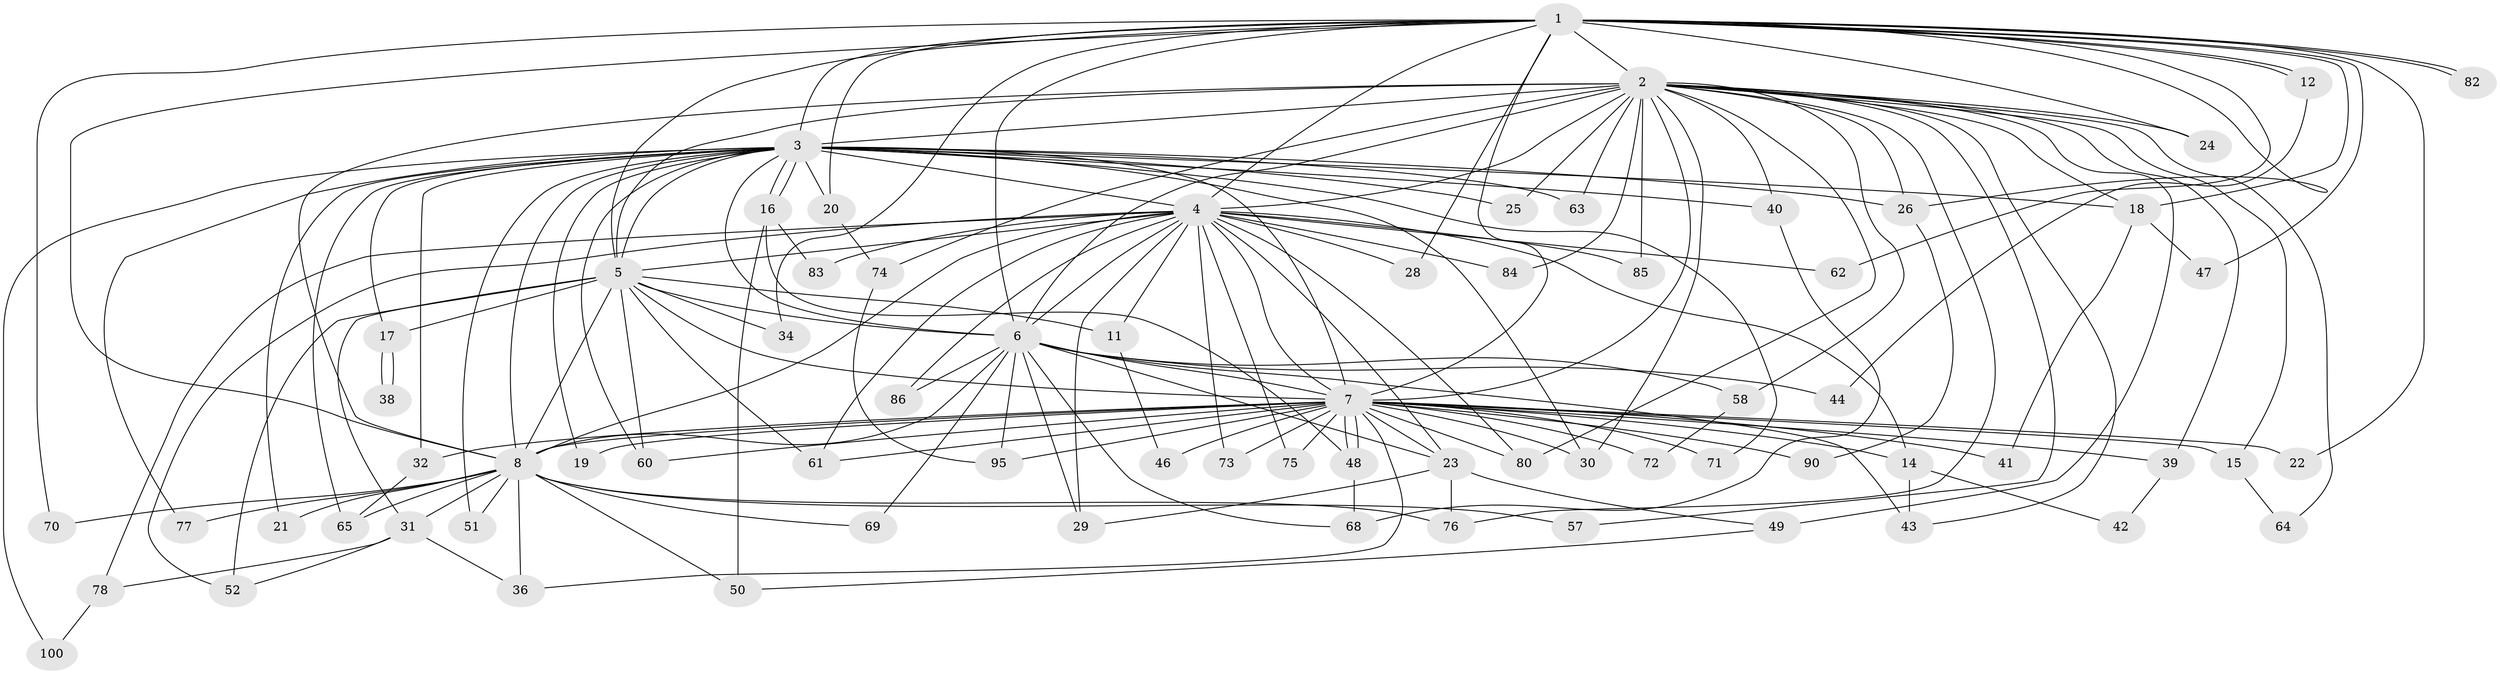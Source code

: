 // original degree distribution, {26: 0.01, 15: 0.01, 18: 0.01, 25: 0.01, 17: 0.01, 16: 0.01, 34: 0.01, 21: 0.02, 23: 0.01, 3: 0.24, 5: 0.04, 4: 0.05, 6: 0.02, 2: 0.55}
// Generated by graph-tools (version 1.1) at 2025/38/02/21/25 10:38:52]
// undirected, 72 vertices, 173 edges
graph export_dot {
graph [start="1"]
  node [color=gray90,style=filled];
  1 [super="+35"];
  2 [super="+10"];
  3 [super="+9"];
  4 [super="+37"];
  5 [super="+33"];
  6 [super="+13"];
  7 [super="+81"];
  8 [super="+27"];
  11;
  12;
  14;
  15;
  16;
  17 [super="+92"];
  18 [super="+56"];
  19;
  20 [super="+66"];
  21;
  22;
  23 [super="+96"];
  24;
  25;
  26 [super="+45"];
  28;
  29;
  30 [super="+53"];
  31 [super="+87"];
  32;
  34;
  36;
  38;
  39 [super="+54"];
  40;
  41;
  42;
  43 [super="+67"];
  44;
  46;
  47;
  48 [super="+59"];
  49 [super="+55"];
  50 [super="+93"];
  51;
  52 [super="+89"];
  57;
  58;
  60 [super="+99"];
  61 [super="+88"];
  62;
  63;
  64;
  65 [super="+98"];
  68 [super="+91"];
  69;
  70;
  71;
  72;
  73;
  74 [super="+97"];
  75;
  76 [super="+79"];
  77;
  78;
  80 [super="+94"];
  82;
  83;
  84;
  85;
  86;
  90;
  95;
  100;
  1 -- 2 [weight=2];
  1 -- 3 [weight=2];
  1 -- 4;
  1 -- 5;
  1 -- 6;
  1 -- 7 [weight=2];
  1 -- 8;
  1 -- 12;
  1 -- 12;
  1 -- 18;
  1 -- 20;
  1 -- 22;
  1 -- 24;
  1 -- 26;
  1 -- 28;
  1 -- 34;
  1 -- 47;
  1 -- 62;
  1 -- 70;
  1 -- 82;
  1 -- 82;
  2 -- 3 [weight=4];
  2 -- 4 [weight=2];
  2 -- 5 [weight=2];
  2 -- 6 [weight=2];
  2 -- 7 [weight=2];
  2 -- 8 [weight=2];
  2 -- 15;
  2 -- 30;
  2 -- 39;
  2 -- 57;
  2 -- 58;
  2 -- 63;
  2 -- 64;
  2 -- 74;
  2 -- 76;
  2 -- 80;
  2 -- 84;
  2 -- 85;
  2 -- 24;
  2 -- 25;
  2 -- 26;
  2 -- 40;
  2 -- 43;
  2 -- 49 [weight=2];
  2 -- 18;
  3 -- 4 [weight=2];
  3 -- 5 [weight=3];
  3 -- 6 [weight=2];
  3 -- 7 [weight=2];
  3 -- 8 [weight=2];
  3 -- 16;
  3 -- 16;
  3 -- 19;
  3 -- 51;
  3 -- 65;
  3 -- 77;
  3 -- 100;
  3 -- 71;
  3 -- 17;
  3 -- 18;
  3 -- 20 [weight=2];
  3 -- 21;
  3 -- 25;
  3 -- 32;
  3 -- 40;
  3 -- 60;
  3 -- 63;
  3 -- 26;
  3 -- 30;
  4 -- 5;
  4 -- 6;
  4 -- 7;
  4 -- 8;
  4 -- 11;
  4 -- 14;
  4 -- 28;
  4 -- 29;
  4 -- 52;
  4 -- 61;
  4 -- 62;
  4 -- 73;
  4 -- 75;
  4 -- 78;
  4 -- 83;
  4 -- 84;
  4 -- 85;
  4 -- 86;
  4 -- 23;
  4 -- 80;
  5 -- 6;
  5 -- 7;
  5 -- 8;
  5 -- 11;
  5 -- 17;
  5 -- 31;
  5 -- 34;
  5 -- 52;
  5 -- 61;
  5 -- 60;
  6 -- 7 [weight=2];
  6 -- 8;
  6 -- 23;
  6 -- 29;
  6 -- 58;
  6 -- 69;
  6 -- 86;
  6 -- 44;
  6 -- 95;
  6 -- 68;
  6 -- 43;
  7 -- 8 [weight=2];
  7 -- 14;
  7 -- 15;
  7 -- 19;
  7 -- 22;
  7 -- 23;
  7 -- 30;
  7 -- 32;
  7 -- 36;
  7 -- 39 [weight=2];
  7 -- 41;
  7 -- 46;
  7 -- 48;
  7 -- 48;
  7 -- 60;
  7 -- 61;
  7 -- 71;
  7 -- 72;
  7 -- 73;
  7 -- 75;
  7 -- 80;
  7 -- 95;
  7 -- 90;
  8 -- 21;
  8 -- 31;
  8 -- 36;
  8 -- 50;
  8 -- 51;
  8 -- 57;
  8 -- 65;
  8 -- 69;
  8 -- 70;
  8 -- 77;
  8 -- 76;
  11 -- 46;
  12 -- 44;
  14 -- 42;
  14 -- 43;
  15 -- 64;
  16 -- 50;
  16 -- 83;
  16 -- 48;
  17 -- 38;
  17 -- 38;
  18 -- 41;
  18 -- 47;
  20 -- 74;
  23 -- 49;
  23 -- 76;
  23 -- 29;
  26 -- 90;
  31 -- 78;
  31 -- 52;
  31 -- 36;
  32 -- 65;
  39 -- 42;
  40 -- 68;
  48 -- 68;
  49 -- 50;
  58 -- 72;
  74 -- 95;
  78 -- 100;
}
